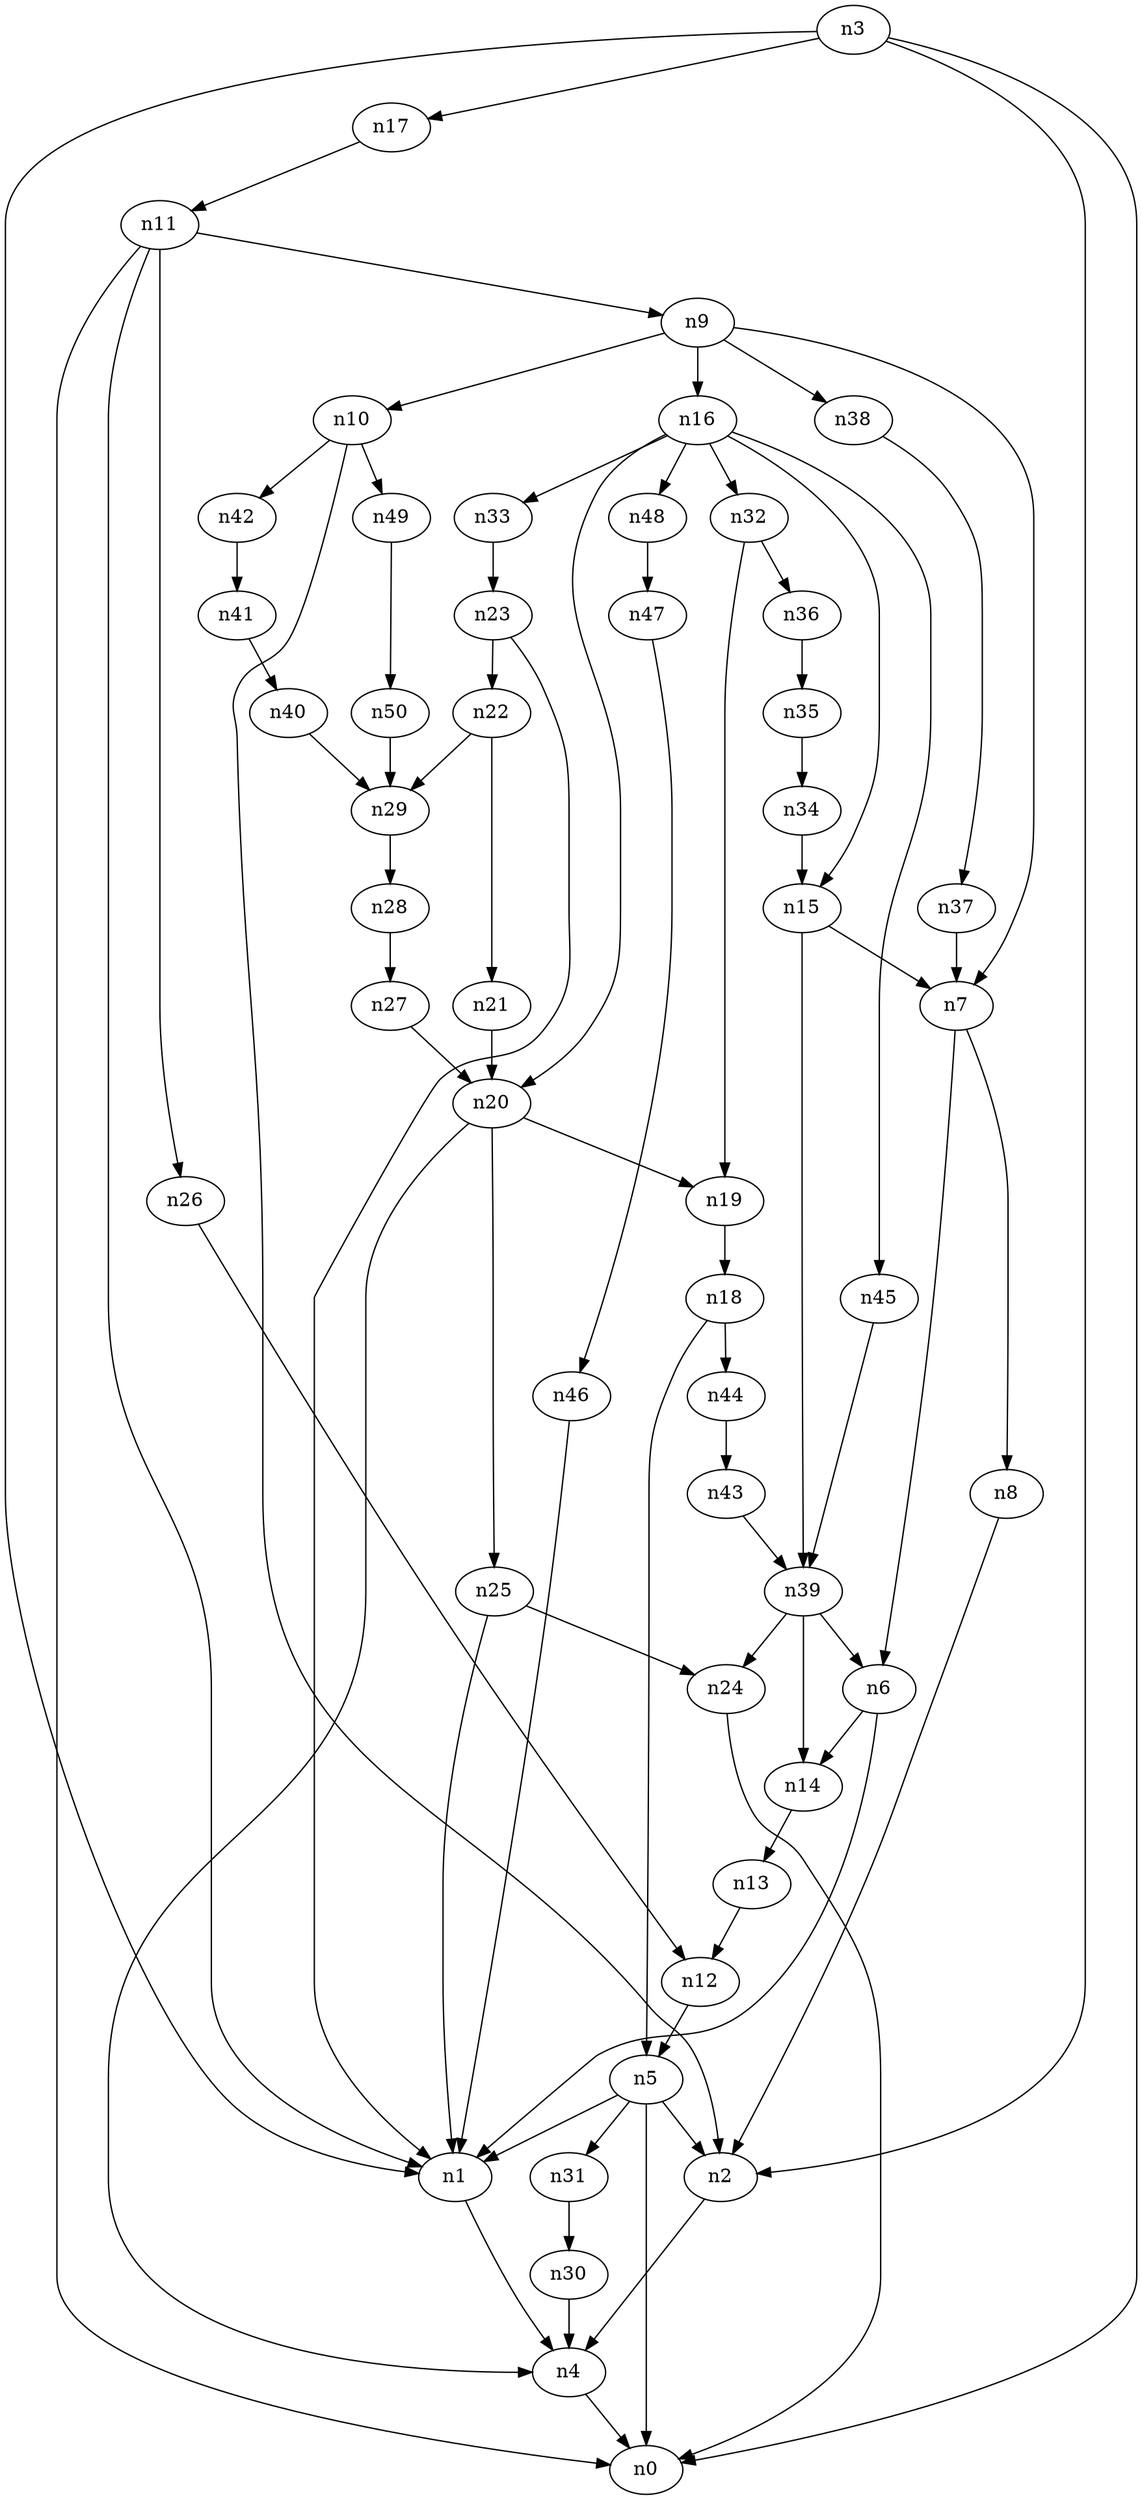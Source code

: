 digraph G {
	n1 -> n4	 [_graphml_id=e4];
	n2 -> n4	 [_graphml_id=e7];
	n3 -> n0	 [_graphml_id=e0];
	n3 -> n1	 [_graphml_id=e3];
	n3 -> n2	 [_graphml_id=e6];
	n3 -> n17	 [_graphml_id=e25];
	n4 -> n0	 [_graphml_id=e1];
	n5 -> n0	 [_graphml_id=e2];
	n5 -> n1	 [_graphml_id=e5];
	n5 -> n2	 [_graphml_id=e8];
	n5 -> n31	 [_graphml_id=e48];
	n6 -> n1	 [_graphml_id=e9];
	n6 -> n14	 [_graphml_id=e21];
	n7 -> n6	 [_graphml_id=e10];
	n7 -> n8	 [_graphml_id=e11];
	n8 -> n2	 [_graphml_id=e12];
	n9 -> n7	 [_graphml_id=e13];
	n9 -> n10	 [_graphml_id=e14];
	n9 -> n16	 [_graphml_id=e24];
	n9 -> n38	 [_graphml_id=e60];
	n10 -> n2	 [_graphml_id=e15];
	n10 -> n42	 [_graphml_id=e67];
	n10 -> n49	 [_graphml_id=e78];
	n11 -> n0	 [_graphml_id=e27];
	n11 -> n1	 [_graphml_id=e16];
	n11 -> n9	 [_graphml_id=e17];
	n11 -> n26	 [_graphml_id=e39];
	n12 -> n5	 [_graphml_id=e18];
	n13 -> n12	 [_graphml_id=e19];
	n14 -> n13	 [_graphml_id=e20];
	n15 -> n7	 [_graphml_id=e22];
	n15 -> n39	 [_graphml_id=e61];
	n16 -> n15	 [_graphml_id=e23];
	n16 -> n20	 [_graphml_id=e31];
	n16 -> n32	 [_graphml_id=e50];
	n16 -> n33	 [_graphml_id=e51];
	n16 -> n45	 [_graphml_id=e71];
	n16 -> n48	 [_graphml_id=e77];
	n17 -> n11	 [_graphml_id=e26];
	n18 -> n5	 [_graphml_id=e28];
	n18 -> n44	 [_graphml_id=e70];
	n19 -> n18	 [_graphml_id=e29];
	n20 -> n4	 [_graphml_id=e41];
	n20 -> n19	 [_graphml_id=e30];
	n20 -> n25	 [_graphml_id=e53];
	n21 -> n20	 [_graphml_id=e32];
	n22 -> n21	 [_graphml_id=e33];
	n22 -> n29	 [_graphml_id=e45];
	n23 -> n1	 [_graphml_id=e35];
	n23 -> n22	 [_graphml_id=e34];
	n24 -> n0	 [_graphml_id=e36];
	n25 -> n1	 [_graphml_id=e38];
	n25 -> n24	 [_graphml_id=e37];
	n26 -> n12	 [_graphml_id=e40];
	n27 -> n20	 [_graphml_id=e42];
	n28 -> n27	 [_graphml_id=e43];
	n29 -> n28	 [_graphml_id=e44];
	n30 -> n4	 [_graphml_id=e46];
	n31 -> n30	 [_graphml_id=e47];
	n32 -> n19	 [_graphml_id=e49];
	n32 -> n36	 [_graphml_id=e57];
	n33 -> n23	 [_graphml_id=e52];
	n34 -> n15	 [_graphml_id=e54];
	n35 -> n34	 [_graphml_id=e55];
	n36 -> n35	 [_graphml_id=e56];
	n37 -> n7	 [_graphml_id=e58];
	n38 -> n37	 [_graphml_id=e59];
	n39 -> n6	 [_graphml_id=e73];
	n39 -> n14	 [_graphml_id=e63];
	n39 -> n24	 [_graphml_id=e62];
	n40 -> n29	 [_graphml_id=e64];
	n41 -> n40	 [_graphml_id=e65];
	n42 -> n41	 [_graphml_id=e66];
	n43 -> n39	 [_graphml_id=e68];
	n44 -> n43	 [_graphml_id=e69];
	n45 -> n39	 [_graphml_id=e72];
	n46 -> n1	 [_graphml_id=e74];
	n47 -> n46	 [_graphml_id=e75];
	n48 -> n47	 [_graphml_id=e76];
	n49 -> n50	 [_graphml_id=e79];
	n50 -> n29	 [_graphml_id=e80];
}
